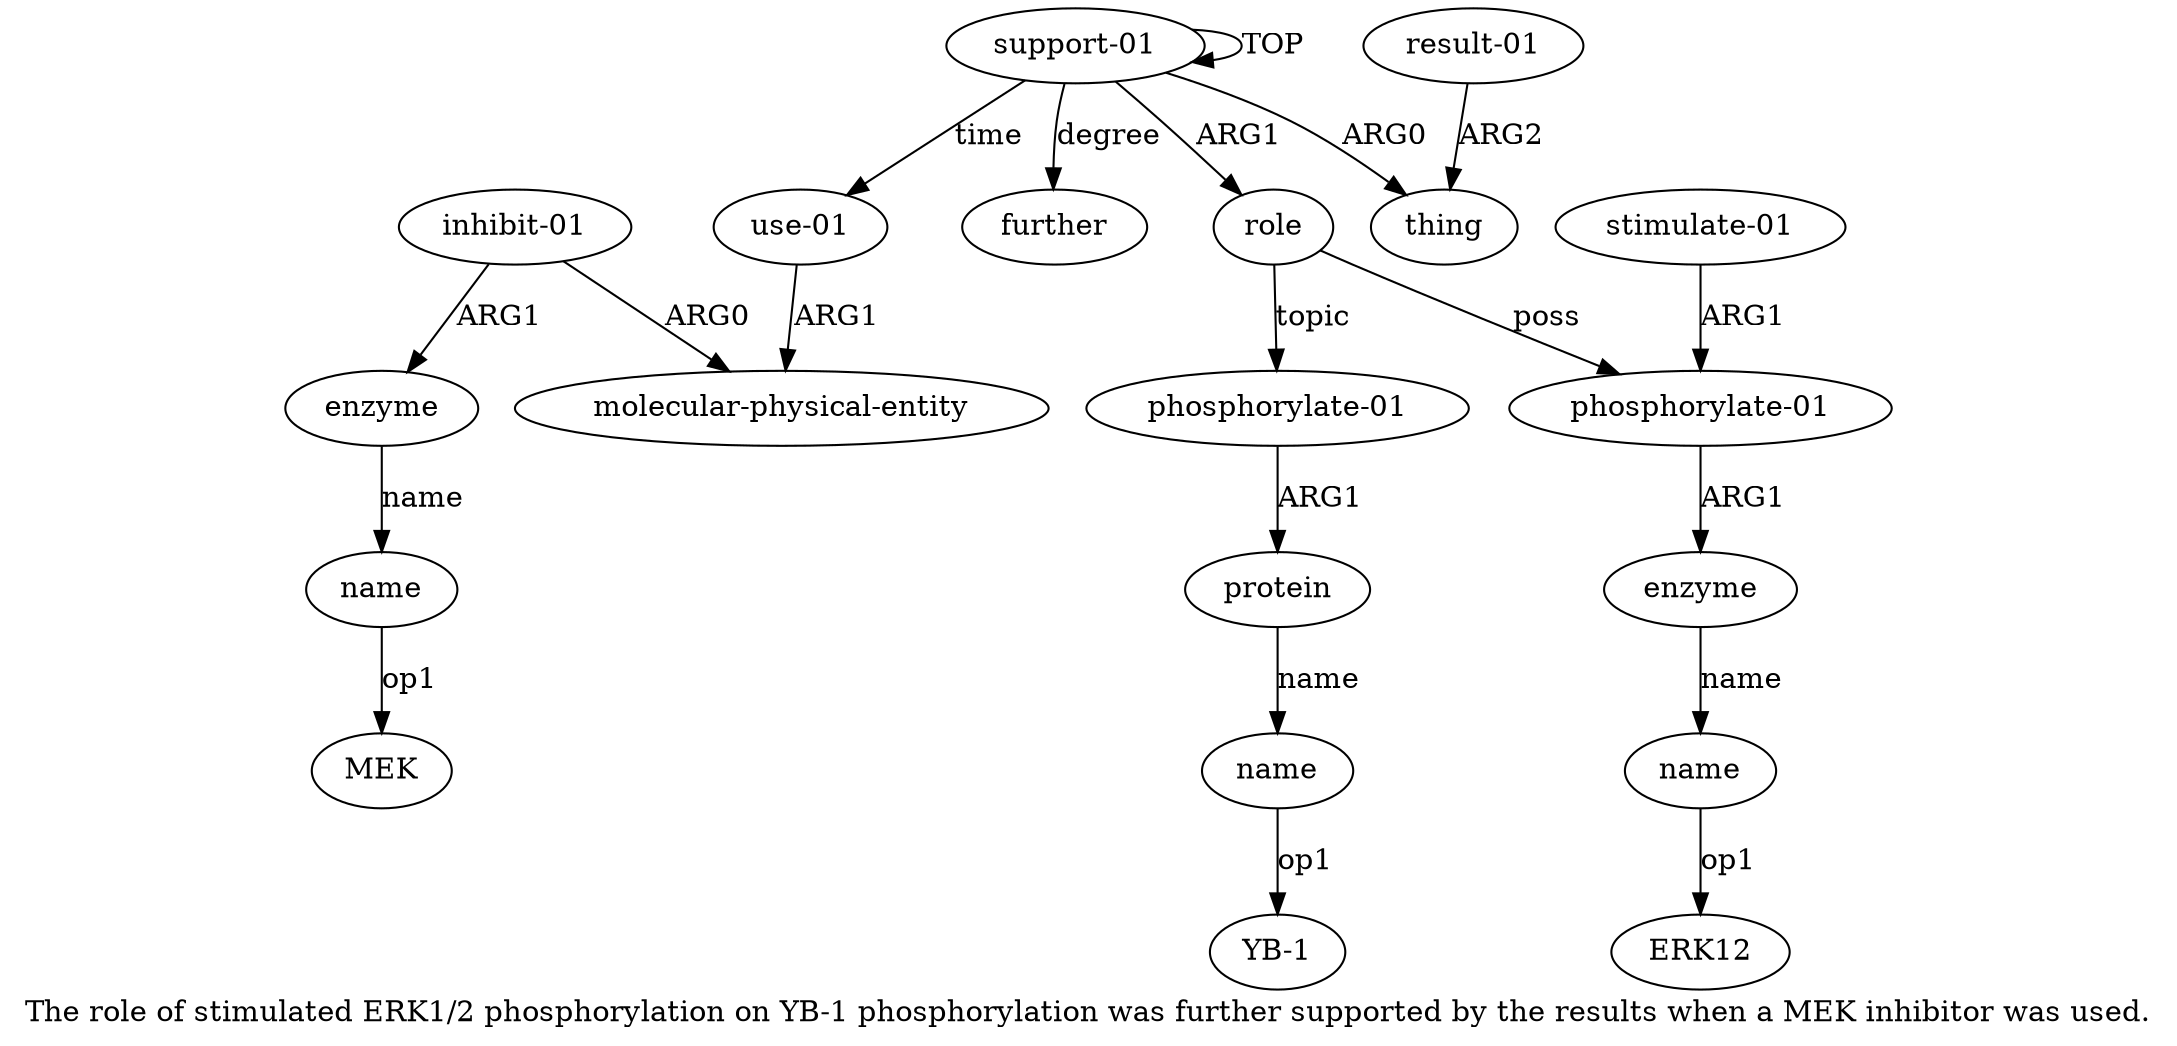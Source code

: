 digraph  {
	graph [label="The role of stimulated ERK1/2 phosphorylation on YB-1 phosphorylation was further supported by the results when a MEK inhibitor \
was used."];
	node [label="\N"];
	a15	 [color=black,
		gold_ind=15,
		gold_label=enzyme,
		label=enzyme,
		test_ind=15,
		test_label=enzyme];
	a16	 [color=black,
		gold_ind=16,
		gold_label=name,
		label=name,
		test_ind=16,
		test_label=name];
	a15 -> a16 [key=0,
	color=black,
	gold_label=name,
	label=name,
	test_label=name];
a14 [color=black,
	gold_ind=14,
	gold_label="inhibit-01",
	label="inhibit-01",
	test_ind=14,
	test_label="inhibit-01"];
a14 -> a15 [key=0,
color=black,
gold_label=ARG1,
label=ARG1,
test_label=ARG1];
a13 [color=black,
gold_ind=13,
gold_label="molecular-physical-entity",
label="molecular-physical-entity",
test_ind=13,
test_label="molecular-physical-entity"];
a14 -> a13 [key=0,
color=black,
gold_label=ARG0,
label=ARG0,
test_label=ARG0];
"a16 MEK" [color=black,
gold_ind=-1,
gold_label=MEK,
label=MEK,
test_ind=-1,
test_label=MEK];
a16 -> "a16 MEK" [key=0,
color=black,
gold_label=op1,
label=op1,
test_label=op1];
a11 [color=black,
gold_ind=11,
gold_label=further,
label=further,
test_ind=11,
test_label=further];
a10 [color=black,
gold_ind=10,
gold_label=name,
label=name,
test_ind=10,
test_label=name];
"a10 YB-1" [color=black,
gold_ind=-1,
gold_label="YB-1",
label="YB-1",
test_ind=-1,
test_label="YB-1"];
a10 -> "a10 YB-1" [key=0,
color=black,
gold_label=op1,
label=op1,
test_label=op1];
a12 [color=black,
gold_ind=12,
gold_label="use-01",
label="use-01",
test_ind=12,
test_label="use-01"];
a12 -> a13 [key=0,
color=black,
gold_label=ARG1,
label=ARG1,
test_label=ARG1];
a1 [color=black,
gold_ind=1,
gold_label=thing,
label=thing,
test_ind=1,
test_label=thing];
a0 [color=black,
gold_ind=0,
gold_label="support-01",
label="support-01",
test_ind=0,
test_label="support-01"];
a0 -> a11 [key=0,
color=black,
gold_label=degree,
label=degree,
test_label=degree];
a0 -> a12 [key=0,
color=black,
gold_label=time,
label=time,
test_label=time];
a0 -> a1 [key=0,
color=black,
gold_label=ARG0,
label=ARG0,
test_label=ARG0];
a0 -> a0 [key=0,
color=black,
gold_label=TOP,
label=TOP,
test_label=TOP];
a3 [color=black,
gold_ind=3,
gold_label=role,
label=role,
test_ind=3,
test_label=role];
a0 -> a3 [key=0,
color=black,
gold_label=ARG1,
label=ARG1,
test_label=ARG1];
a4 [color=black,
gold_ind=4,
gold_label="phosphorylate-01",
label="phosphorylate-01",
test_ind=4,
test_label="phosphorylate-01"];
a3 -> a4 [key=0,
color=black,
gold_label=poss,
label=poss,
test_label=poss];
a8 [color=black,
gold_ind=8,
gold_label="phosphorylate-01",
label="phosphorylate-01",
test_ind=8,
test_label="phosphorylate-01"];
a3 -> a8 [key=0,
color=black,
gold_label=topic,
label=topic,
test_label=topic];
a2 [color=black,
gold_ind=2,
gold_label="result-01",
label="result-01",
test_ind=2,
test_label="result-01"];
a2 -> a1 [key=0,
color=black,
gold_label=ARG2,
label=ARG2,
test_label=ARG2];
a5 [color=black,
gold_ind=5,
gold_label=enzyme,
label=enzyme,
test_ind=5,
test_label=enzyme];
a6 [color=black,
gold_ind=6,
gold_label=name,
label=name,
test_ind=6,
test_label=name];
a5 -> a6 [key=0,
color=black,
gold_label=name,
label=name,
test_label=name];
a4 -> a5 [key=0,
color=black,
gold_label=ARG1,
label=ARG1,
test_label=ARG1];
a7 [color=black,
gold_ind=7,
gold_label="stimulate-01",
label="stimulate-01",
test_ind=7,
test_label="stimulate-01"];
a7 -> a4 [key=0,
color=black,
gold_label=ARG1,
label=ARG1,
test_label=ARG1];
"a6 ERK12" [color=black,
gold_ind=-1,
gold_label=ERK12,
label=ERK12,
test_ind=-1,
test_label=ERK12];
a6 -> "a6 ERK12" [key=0,
color=black,
gold_label=op1,
label=op1,
test_label=op1];
a9 [color=black,
gold_ind=9,
gold_label=protein,
label=protein,
test_ind=9,
test_label=protein];
a9 -> a10 [key=0,
color=black,
gold_label=name,
label=name,
test_label=name];
a8 -> a9 [key=0,
color=black,
gold_label=ARG1,
label=ARG1,
test_label=ARG1];
}
